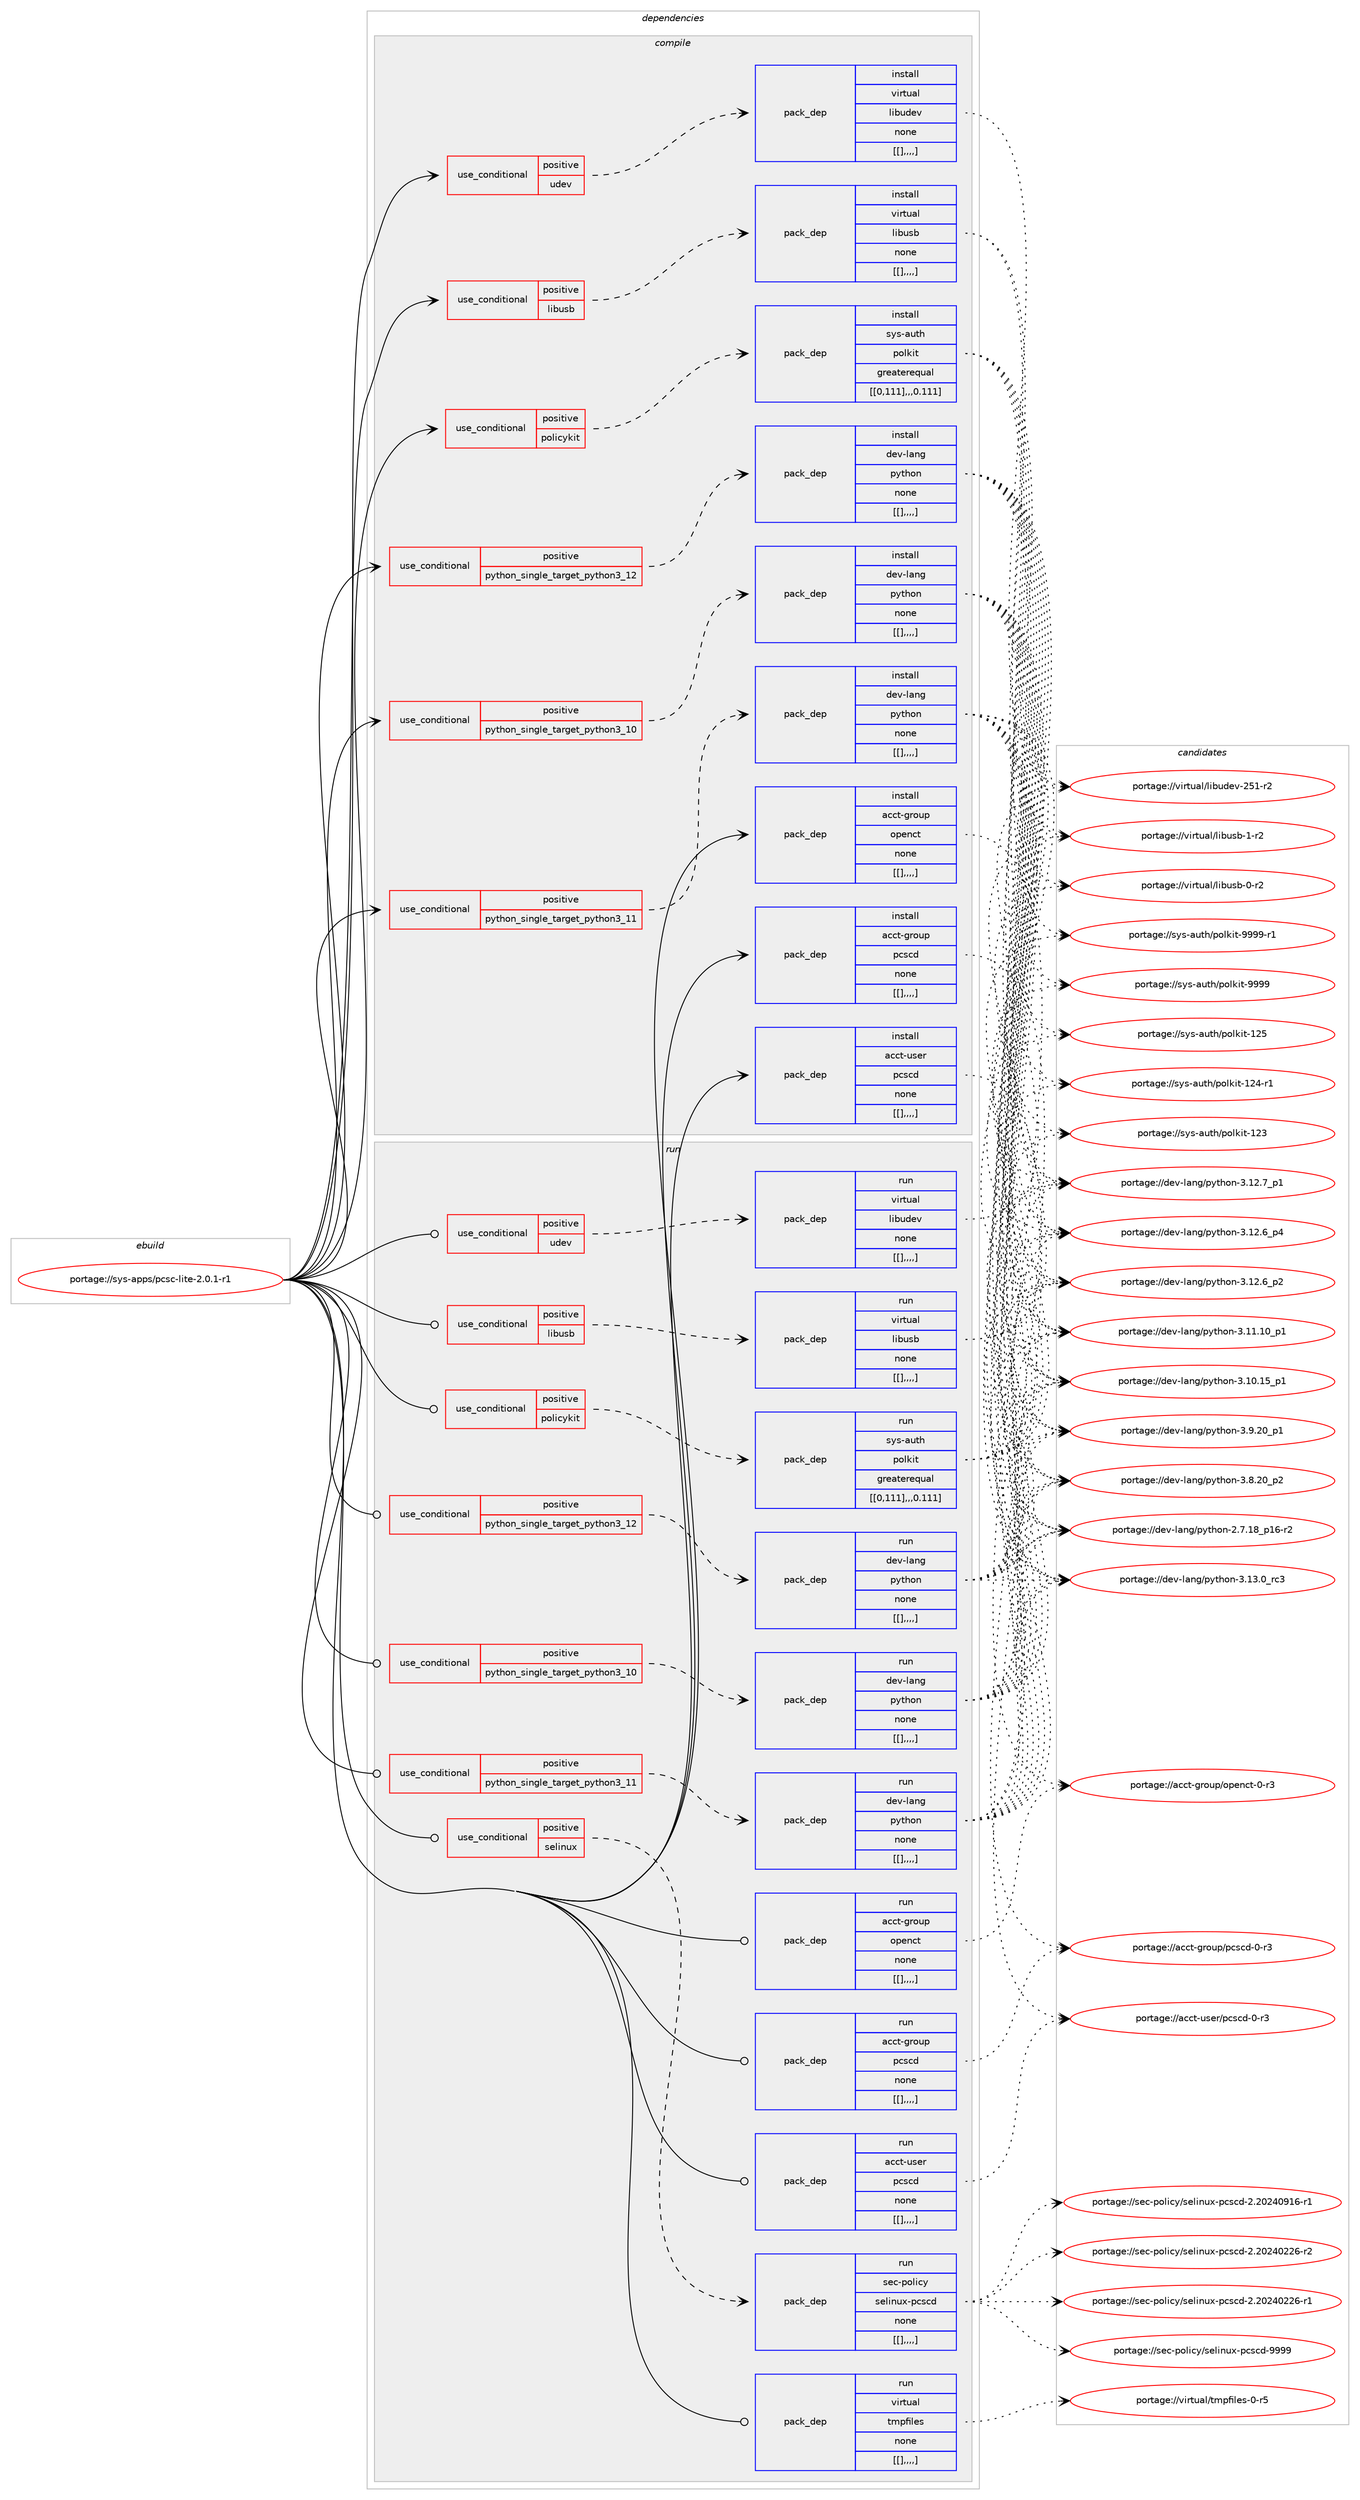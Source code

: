 digraph prolog {

# *************
# Graph options
# *************

newrank=true;
concentrate=true;
compound=true;
graph [rankdir=LR,fontname=Helvetica,fontsize=10,ranksep=1.5];#, ranksep=2.5, nodesep=0.2];
edge  [arrowhead=vee];
node  [fontname=Helvetica,fontsize=10];

# **********
# The ebuild
# **********

subgraph cluster_leftcol {
color=gray;
label=<<i>ebuild</i>>;
id [label="portage://sys-apps/pcsc-lite-2.0.1-r1", color=red, width=4, href="../sys-apps/pcsc-lite-2.0.1-r1.svg"];
}

# ****************
# The dependencies
# ****************

subgraph cluster_midcol {
color=gray;
label=<<i>dependencies</i>>;
subgraph cluster_compile {
fillcolor="#eeeeee";
style=filled;
label=<<i>compile</i>>;
subgraph cond2476 {
dependency7142 [label=<<TABLE BORDER="0" CELLBORDER="1" CELLSPACING="0" CELLPADDING="4"><TR><TD ROWSPAN="3" CELLPADDING="10">use_conditional</TD></TR><TR><TD>positive</TD></TR><TR><TD>libusb</TD></TR></TABLE>>, shape=none, color=red];
subgraph pack4650 {
dependency7143 [label=<<TABLE BORDER="0" CELLBORDER="1" CELLSPACING="0" CELLPADDING="4" WIDTH="220"><TR><TD ROWSPAN="6" CELLPADDING="30">pack_dep</TD></TR><TR><TD WIDTH="110">install</TD></TR><TR><TD>virtual</TD></TR><TR><TD>libusb</TD></TR><TR><TD>none</TD></TR><TR><TD>[[],,,,]</TD></TR></TABLE>>, shape=none, color=blue];
}
dependency7142:e -> dependency7143:w [weight=20,style="dashed",arrowhead="vee"];
}
id:e -> dependency7142:w [weight=20,style="solid",arrowhead="vee"];
subgraph cond2477 {
dependency7144 [label=<<TABLE BORDER="0" CELLBORDER="1" CELLSPACING="0" CELLPADDING="4"><TR><TD ROWSPAN="3" CELLPADDING="10">use_conditional</TD></TR><TR><TD>positive</TD></TR><TR><TD>policykit</TD></TR></TABLE>>, shape=none, color=red];
subgraph pack4651 {
dependency7145 [label=<<TABLE BORDER="0" CELLBORDER="1" CELLSPACING="0" CELLPADDING="4" WIDTH="220"><TR><TD ROWSPAN="6" CELLPADDING="30">pack_dep</TD></TR><TR><TD WIDTH="110">install</TD></TR><TR><TD>sys-auth</TD></TR><TR><TD>polkit</TD></TR><TR><TD>greaterequal</TD></TR><TR><TD>[[0,111],,,0.111]</TD></TR></TABLE>>, shape=none, color=blue];
}
dependency7144:e -> dependency7145:w [weight=20,style="dashed",arrowhead="vee"];
}
id:e -> dependency7144:w [weight=20,style="solid",arrowhead="vee"];
subgraph cond2478 {
dependency7146 [label=<<TABLE BORDER="0" CELLBORDER="1" CELLSPACING="0" CELLPADDING="4"><TR><TD ROWSPAN="3" CELLPADDING="10">use_conditional</TD></TR><TR><TD>positive</TD></TR><TR><TD>python_single_target_python3_10</TD></TR></TABLE>>, shape=none, color=red];
subgraph pack4652 {
dependency7147 [label=<<TABLE BORDER="0" CELLBORDER="1" CELLSPACING="0" CELLPADDING="4" WIDTH="220"><TR><TD ROWSPAN="6" CELLPADDING="30">pack_dep</TD></TR><TR><TD WIDTH="110">install</TD></TR><TR><TD>dev-lang</TD></TR><TR><TD>python</TD></TR><TR><TD>none</TD></TR><TR><TD>[[],,,,]</TD></TR></TABLE>>, shape=none, color=blue];
}
dependency7146:e -> dependency7147:w [weight=20,style="dashed",arrowhead="vee"];
}
id:e -> dependency7146:w [weight=20,style="solid",arrowhead="vee"];
subgraph cond2479 {
dependency7148 [label=<<TABLE BORDER="0" CELLBORDER="1" CELLSPACING="0" CELLPADDING="4"><TR><TD ROWSPAN="3" CELLPADDING="10">use_conditional</TD></TR><TR><TD>positive</TD></TR><TR><TD>python_single_target_python3_11</TD></TR></TABLE>>, shape=none, color=red];
subgraph pack4653 {
dependency7149 [label=<<TABLE BORDER="0" CELLBORDER="1" CELLSPACING="0" CELLPADDING="4" WIDTH="220"><TR><TD ROWSPAN="6" CELLPADDING="30">pack_dep</TD></TR><TR><TD WIDTH="110">install</TD></TR><TR><TD>dev-lang</TD></TR><TR><TD>python</TD></TR><TR><TD>none</TD></TR><TR><TD>[[],,,,]</TD></TR></TABLE>>, shape=none, color=blue];
}
dependency7148:e -> dependency7149:w [weight=20,style="dashed",arrowhead="vee"];
}
id:e -> dependency7148:w [weight=20,style="solid",arrowhead="vee"];
subgraph cond2480 {
dependency7150 [label=<<TABLE BORDER="0" CELLBORDER="1" CELLSPACING="0" CELLPADDING="4"><TR><TD ROWSPAN="3" CELLPADDING="10">use_conditional</TD></TR><TR><TD>positive</TD></TR><TR><TD>python_single_target_python3_12</TD></TR></TABLE>>, shape=none, color=red];
subgraph pack4654 {
dependency7151 [label=<<TABLE BORDER="0" CELLBORDER="1" CELLSPACING="0" CELLPADDING="4" WIDTH="220"><TR><TD ROWSPAN="6" CELLPADDING="30">pack_dep</TD></TR><TR><TD WIDTH="110">install</TD></TR><TR><TD>dev-lang</TD></TR><TR><TD>python</TD></TR><TR><TD>none</TD></TR><TR><TD>[[],,,,]</TD></TR></TABLE>>, shape=none, color=blue];
}
dependency7150:e -> dependency7151:w [weight=20,style="dashed",arrowhead="vee"];
}
id:e -> dependency7150:w [weight=20,style="solid",arrowhead="vee"];
subgraph cond2481 {
dependency7152 [label=<<TABLE BORDER="0" CELLBORDER="1" CELLSPACING="0" CELLPADDING="4"><TR><TD ROWSPAN="3" CELLPADDING="10">use_conditional</TD></TR><TR><TD>positive</TD></TR><TR><TD>udev</TD></TR></TABLE>>, shape=none, color=red];
subgraph pack4655 {
dependency7153 [label=<<TABLE BORDER="0" CELLBORDER="1" CELLSPACING="0" CELLPADDING="4" WIDTH="220"><TR><TD ROWSPAN="6" CELLPADDING="30">pack_dep</TD></TR><TR><TD WIDTH="110">install</TD></TR><TR><TD>virtual</TD></TR><TR><TD>libudev</TD></TR><TR><TD>none</TD></TR><TR><TD>[[],,,,]</TD></TR></TABLE>>, shape=none, color=blue];
}
dependency7152:e -> dependency7153:w [weight=20,style="dashed",arrowhead="vee"];
}
id:e -> dependency7152:w [weight=20,style="solid",arrowhead="vee"];
subgraph pack4656 {
dependency7154 [label=<<TABLE BORDER="0" CELLBORDER="1" CELLSPACING="0" CELLPADDING="4" WIDTH="220"><TR><TD ROWSPAN="6" CELLPADDING="30">pack_dep</TD></TR><TR><TD WIDTH="110">install</TD></TR><TR><TD>acct-group</TD></TR><TR><TD>openct</TD></TR><TR><TD>none</TD></TR><TR><TD>[[],,,,]</TD></TR></TABLE>>, shape=none, color=blue];
}
id:e -> dependency7154:w [weight=20,style="solid",arrowhead="vee"];
subgraph pack4657 {
dependency7155 [label=<<TABLE BORDER="0" CELLBORDER="1" CELLSPACING="0" CELLPADDING="4" WIDTH="220"><TR><TD ROWSPAN="6" CELLPADDING="30">pack_dep</TD></TR><TR><TD WIDTH="110">install</TD></TR><TR><TD>acct-group</TD></TR><TR><TD>pcscd</TD></TR><TR><TD>none</TD></TR><TR><TD>[[],,,,]</TD></TR></TABLE>>, shape=none, color=blue];
}
id:e -> dependency7155:w [weight=20,style="solid",arrowhead="vee"];
subgraph pack4658 {
dependency7156 [label=<<TABLE BORDER="0" CELLBORDER="1" CELLSPACING="0" CELLPADDING="4" WIDTH="220"><TR><TD ROWSPAN="6" CELLPADDING="30">pack_dep</TD></TR><TR><TD WIDTH="110">install</TD></TR><TR><TD>acct-user</TD></TR><TR><TD>pcscd</TD></TR><TR><TD>none</TD></TR><TR><TD>[[],,,,]</TD></TR></TABLE>>, shape=none, color=blue];
}
id:e -> dependency7156:w [weight=20,style="solid",arrowhead="vee"];
}
subgraph cluster_compileandrun {
fillcolor="#eeeeee";
style=filled;
label=<<i>compile and run</i>>;
}
subgraph cluster_run {
fillcolor="#eeeeee";
style=filled;
label=<<i>run</i>>;
subgraph cond2482 {
dependency7157 [label=<<TABLE BORDER="0" CELLBORDER="1" CELLSPACING="0" CELLPADDING="4"><TR><TD ROWSPAN="3" CELLPADDING="10">use_conditional</TD></TR><TR><TD>positive</TD></TR><TR><TD>libusb</TD></TR></TABLE>>, shape=none, color=red];
subgraph pack4659 {
dependency7158 [label=<<TABLE BORDER="0" CELLBORDER="1" CELLSPACING="0" CELLPADDING="4" WIDTH="220"><TR><TD ROWSPAN="6" CELLPADDING="30">pack_dep</TD></TR><TR><TD WIDTH="110">run</TD></TR><TR><TD>virtual</TD></TR><TR><TD>libusb</TD></TR><TR><TD>none</TD></TR><TR><TD>[[],,,,]</TD></TR></TABLE>>, shape=none, color=blue];
}
dependency7157:e -> dependency7158:w [weight=20,style="dashed",arrowhead="vee"];
}
id:e -> dependency7157:w [weight=20,style="solid",arrowhead="odot"];
subgraph cond2483 {
dependency7159 [label=<<TABLE BORDER="0" CELLBORDER="1" CELLSPACING="0" CELLPADDING="4"><TR><TD ROWSPAN="3" CELLPADDING="10">use_conditional</TD></TR><TR><TD>positive</TD></TR><TR><TD>policykit</TD></TR></TABLE>>, shape=none, color=red];
subgraph pack4660 {
dependency7160 [label=<<TABLE BORDER="0" CELLBORDER="1" CELLSPACING="0" CELLPADDING="4" WIDTH="220"><TR><TD ROWSPAN="6" CELLPADDING="30">pack_dep</TD></TR><TR><TD WIDTH="110">run</TD></TR><TR><TD>sys-auth</TD></TR><TR><TD>polkit</TD></TR><TR><TD>greaterequal</TD></TR><TR><TD>[[0,111],,,0.111]</TD></TR></TABLE>>, shape=none, color=blue];
}
dependency7159:e -> dependency7160:w [weight=20,style="dashed",arrowhead="vee"];
}
id:e -> dependency7159:w [weight=20,style="solid",arrowhead="odot"];
subgraph cond2484 {
dependency7161 [label=<<TABLE BORDER="0" CELLBORDER="1" CELLSPACING="0" CELLPADDING="4"><TR><TD ROWSPAN="3" CELLPADDING="10">use_conditional</TD></TR><TR><TD>positive</TD></TR><TR><TD>python_single_target_python3_10</TD></TR></TABLE>>, shape=none, color=red];
subgraph pack4661 {
dependency7162 [label=<<TABLE BORDER="0" CELLBORDER="1" CELLSPACING="0" CELLPADDING="4" WIDTH="220"><TR><TD ROWSPAN="6" CELLPADDING="30">pack_dep</TD></TR><TR><TD WIDTH="110">run</TD></TR><TR><TD>dev-lang</TD></TR><TR><TD>python</TD></TR><TR><TD>none</TD></TR><TR><TD>[[],,,,]</TD></TR></TABLE>>, shape=none, color=blue];
}
dependency7161:e -> dependency7162:w [weight=20,style="dashed",arrowhead="vee"];
}
id:e -> dependency7161:w [weight=20,style="solid",arrowhead="odot"];
subgraph cond2485 {
dependency7163 [label=<<TABLE BORDER="0" CELLBORDER="1" CELLSPACING="0" CELLPADDING="4"><TR><TD ROWSPAN="3" CELLPADDING="10">use_conditional</TD></TR><TR><TD>positive</TD></TR><TR><TD>python_single_target_python3_11</TD></TR></TABLE>>, shape=none, color=red];
subgraph pack4662 {
dependency7164 [label=<<TABLE BORDER="0" CELLBORDER="1" CELLSPACING="0" CELLPADDING="4" WIDTH="220"><TR><TD ROWSPAN="6" CELLPADDING="30">pack_dep</TD></TR><TR><TD WIDTH="110">run</TD></TR><TR><TD>dev-lang</TD></TR><TR><TD>python</TD></TR><TR><TD>none</TD></TR><TR><TD>[[],,,,]</TD></TR></TABLE>>, shape=none, color=blue];
}
dependency7163:e -> dependency7164:w [weight=20,style="dashed",arrowhead="vee"];
}
id:e -> dependency7163:w [weight=20,style="solid",arrowhead="odot"];
subgraph cond2486 {
dependency7165 [label=<<TABLE BORDER="0" CELLBORDER="1" CELLSPACING="0" CELLPADDING="4"><TR><TD ROWSPAN="3" CELLPADDING="10">use_conditional</TD></TR><TR><TD>positive</TD></TR><TR><TD>python_single_target_python3_12</TD></TR></TABLE>>, shape=none, color=red];
subgraph pack4663 {
dependency7166 [label=<<TABLE BORDER="0" CELLBORDER="1" CELLSPACING="0" CELLPADDING="4" WIDTH="220"><TR><TD ROWSPAN="6" CELLPADDING="30">pack_dep</TD></TR><TR><TD WIDTH="110">run</TD></TR><TR><TD>dev-lang</TD></TR><TR><TD>python</TD></TR><TR><TD>none</TD></TR><TR><TD>[[],,,,]</TD></TR></TABLE>>, shape=none, color=blue];
}
dependency7165:e -> dependency7166:w [weight=20,style="dashed",arrowhead="vee"];
}
id:e -> dependency7165:w [weight=20,style="solid",arrowhead="odot"];
subgraph cond2487 {
dependency7167 [label=<<TABLE BORDER="0" CELLBORDER="1" CELLSPACING="0" CELLPADDING="4"><TR><TD ROWSPAN="3" CELLPADDING="10">use_conditional</TD></TR><TR><TD>positive</TD></TR><TR><TD>selinux</TD></TR></TABLE>>, shape=none, color=red];
subgraph pack4664 {
dependency7168 [label=<<TABLE BORDER="0" CELLBORDER="1" CELLSPACING="0" CELLPADDING="4" WIDTH="220"><TR><TD ROWSPAN="6" CELLPADDING="30">pack_dep</TD></TR><TR><TD WIDTH="110">run</TD></TR><TR><TD>sec-policy</TD></TR><TR><TD>selinux-pcscd</TD></TR><TR><TD>none</TD></TR><TR><TD>[[],,,,]</TD></TR></TABLE>>, shape=none, color=blue];
}
dependency7167:e -> dependency7168:w [weight=20,style="dashed",arrowhead="vee"];
}
id:e -> dependency7167:w [weight=20,style="solid",arrowhead="odot"];
subgraph cond2488 {
dependency7169 [label=<<TABLE BORDER="0" CELLBORDER="1" CELLSPACING="0" CELLPADDING="4"><TR><TD ROWSPAN="3" CELLPADDING="10">use_conditional</TD></TR><TR><TD>positive</TD></TR><TR><TD>udev</TD></TR></TABLE>>, shape=none, color=red];
subgraph pack4665 {
dependency7170 [label=<<TABLE BORDER="0" CELLBORDER="1" CELLSPACING="0" CELLPADDING="4" WIDTH="220"><TR><TD ROWSPAN="6" CELLPADDING="30">pack_dep</TD></TR><TR><TD WIDTH="110">run</TD></TR><TR><TD>virtual</TD></TR><TR><TD>libudev</TD></TR><TR><TD>none</TD></TR><TR><TD>[[],,,,]</TD></TR></TABLE>>, shape=none, color=blue];
}
dependency7169:e -> dependency7170:w [weight=20,style="dashed",arrowhead="vee"];
}
id:e -> dependency7169:w [weight=20,style="solid",arrowhead="odot"];
subgraph pack4666 {
dependency7171 [label=<<TABLE BORDER="0" CELLBORDER="1" CELLSPACING="0" CELLPADDING="4" WIDTH="220"><TR><TD ROWSPAN="6" CELLPADDING="30">pack_dep</TD></TR><TR><TD WIDTH="110">run</TD></TR><TR><TD>acct-group</TD></TR><TR><TD>openct</TD></TR><TR><TD>none</TD></TR><TR><TD>[[],,,,]</TD></TR></TABLE>>, shape=none, color=blue];
}
id:e -> dependency7171:w [weight=20,style="solid",arrowhead="odot"];
subgraph pack4667 {
dependency7172 [label=<<TABLE BORDER="0" CELLBORDER="1" CELLSPACING="0" CELLPADDING="4" WIDTH="220"><TR><TD ROWSPAN="6" CELLPADDING="30">pack_dep</TD></TR><TR><TD WIDTH="110">run</TD></TR><TR><TD>acct-group</TD></TR><TR><TD>pcscd</TD></TR><TR><TD>none</TD></TR><TR><TD>[[],,,,]</TD></TR></TABLE>>, shape=none, color=blue];
}
id:e -> dependency7172:w [weight=20,style="solid",arrowhead="odot"];
subgraph pack4668 {
dependency7173 [label=<<TABLE BORDER="0" CELLBORDER="1" CELLSPACING="0" CELLPADDING="4" WIDTH="220"><TR><TD ROWSPAN="6" CELLPADDING="30">pack_dep</TD></TR><TR><TD WIDTH="110">run</TD></TR><TR><TD>acct-user</TD></TR><TR><TD>pcscd</TD></TR><TR><TD>none</TD></TR><TR><TD>[[],,,,]</TD></TR></TABLE>>, shape=none, color=blue];
}
id:e -> dependency7173:w [weight=20,style="solid",arrowhead="odot"];
subgraph pack4669 {
dependency7174 [label=<<TABLE BORDER="0" CELLBORDER="1" CELLSPACING="0" CELLPADDING="4" WIDTH="220"><TR><TD ROWSPAN="6" CELLPADDING="30">pack_dep</TD></TR><TR><TD WIDTH="110">run</TD></TR><TR><TD>virtual</TD></TR><TR><TD>tmpfiles</TD></TR><TR><TD>none</TD></TR><TR><TD>[[],,,,]</TD></TR></TABLE>>, shape=none, color=blue];
}
id:e -> dependency7174:w [weight=20,style="solid",arrowhead="odot"];
}
}

# **************
# The candidates
# **************

subgraph cluster_choices {
rank=same;
color=gray;
label=<<i>candidates</i>>;

subgraph choice4650 {
color=black;
nodesep=1;
choice1181051141161179710847108105981171159845494511450 [label="portage://virtual/libusb-1-r2", color=red, width=4,href="../virtual/libusb-1-r2.svg"];
choice1181051141161179710847108105981171159845484511450 [label="portage://virtual/libusb-0-r2", color=red, width=4,href="../virtual/libusb-0-r2.svg"];
dependency7143:e -> choice1181051141161179710847108105981171159845494511450:w [style=dotted,weight="100"];
dependency7143:e -> choice1181051141161179710847108105981171159845484511450:w [style=dotted,weight="100"];
}
subgraph choice4651 {
color=black;
nodesep=1;
choice11512111545971171161044711211110810710511645575757574511449 [label="portage://sys-auth/polkit-9999-r1", color=red, width=4,href="../sys-auth/polkit-9999-r1.svg"];
choice1151211154597117116104471121111081071051164557575757 [label="portage://sys-auth/polkit-9999", color=red, width=4,href="../sys-auth/polkit-9999.svg"];
choice11512111545971171161044711211110810710511645495053 [label="portage://sys-auth/polkit-125", color=red, width=4,href="../sys-auth/polkit-125.svg"];
choice115121115459711711610447112111108107105116454950524511449 [label="portage://sys-auth/polkit-124-r1", color=red, width=4,href="../sys-auth/polkit-124-r1.svg"];
choice11512111545971171161044711211110810710511645495051 [label="portage://sys-auth/polkit-123", color=red, width=4,href="../sys-auth/polkit-123.svg"];
dependency7145:e -> choice11512111545971171161044711211110810710511645575757574511449:w [style=dotted,weight="100"];
dependency7145:e -> choice1151211154597117116104471121111081071051164557575757:w [style=dotted,weight="100"];
dependency7145:e -> choice11512111545971171161044711211110810710511645495053:w [style=dotted,weight="100"];
dependency7145:e -> choice115121115459711711610447112111108107105116454950524511449:w [style=dotted,weight="100"];
dependency7145:e -> choice11512111545971171161044711211110810710511645495051:w [style=dotted,weight="100"];
}
subgraph choice4652 {
color=black;
nodesep=1;
choice10010111845108971101034711212111610411111045514649514648951149951 [label="portage://dev-lang/python-3.13.0_rc3", color=red, width=4,href="../dev-lang/python-3.13.0_rc3.svg"];
choice100101118451089711010347112121116104111110455146495046559511249 [label="portage://dev-lang/python-3.12.7_p1", color=red, width=4,href="../dev-lang/python-3.12.7_p1.svg"];
choice100101118451089711010347112121116104111110455146495046549511252 [label="portage://dev-lang/python-3.12.6_p4", color=red, width=4,href="../dev-lang/python-3.12.6_p4.svg"];
choice100101118451089711010347112121116104111110455146495046549511250 [label="portage://dev-lang/python-3.12.6_p2", color=red, width=4,href="../dev-lang/python-3.12.6_p2.svg"];
choice10010111845108971101034711212111610411111045514649494649489511249 [label="portage://dev-lang/python-3.11.10_p1", color=red, width=4,href="../dev-lang/python-3.11.10_p1.svg"];
choice10010111845108971101034711212111610411111045514649484649539511249 [label="portage://dev-lang/python-3.10.15_p1", color=red, width=4,href="../dev-lang/python-3.10.15_p1.svg"];
choice100101118451089711010347112121116104111110455146574650489511249 [label="portage://dev-lang/python-3.9.20_p1", color=red, width=4,href="../dev-lang/python-3.9.20_p1.svg"];
choice100101118451089711010347112121116104111110455146564650489511250 [label="portage://dev-lang/python-3.8.20_p2", color=red, width=4,href="../dev-lang/python-3.8.20_p2.svg"];
choice100101118451089711010347112121116104111110455046554649569511249544511450 [label="portage://dev-lang/python-2.7.18_p16-r2", color=red, width=4,href="../dev-lang/python-2.7.18_p16-r2.svg"];
dependency7147:e -> choice10010111845108971101034711212111610411111045514649514648951149951:w [style=dotted,weight="100"];
dependency7147:e -> choice100101118451089711010347112121116104111110455146495046559511249:w [style=dotted,weight="100"];
dependency7147:e -> choice100101118451089711010347112121116104111110455146495046549511252:w [style=dotted,weight="100"];
dependency7147:e -> choice100101118451089711010347112121116104111110455146495046549511250:w [style=dotted,weight="100"];
dependency7147:e -> choice10010111845108971101034711212111610411111045514649494649489511249:w [style=dotted,weight="100"];
dependency7147:e -> choice10010111845108971101034711212111610411111045514649484649539511249:w [style=dotted,weight="100"];
dependency7147:e -> choice100101118451089711010347112121116104111110455146574650489511249:w [style=dotted,weight="100"];
dependency7147:e -> choice100101118451089711010347112121116104111110455146564650489511250:w [style=dotted,weight="100"];
dependency7147:e -> choice100101118451089711010347112121116104111110455046554649569511249544511450:w [style=dotted,weight="100"];
}
subgraph choice4653 {
color=black;
nodesep=1;
choice10010111845108971101034711212111610411111045514649514648951149951 [label="portage://dev-lang/python-3.13.0_rc3", color=red, width=4,href="../dev-lang/python-3.13.0_rc3.svg"];
choice100101118451089711010347112121116104111110455146495046559511249 [label="portage://dev-lang/python-3.12.7_p1", color=red, width=4,href="../dev-lang/python-3.12.7_p1.svg"];
choice100101118451089711010347112121116104111110455146495046549511252 [label="portage://dev-lang/python-3.12.6_p4", color=red, width=4,href="../dev-lang/python-3.12.6_p4.svg"];
choice100101118451089711010347112121116104111110455146495046549511250 [label="portage://dev-lang/python-3.12.6_p2", color=red, width=4,href="../dev-lang/python-3.12.6_p2.svg"];
choice10010111845108971101034711212111610411111045514649494649489511249 [label="portage://dev-lang/python-3.11.10_p1", color=red, width=4,href="../dev-lang/python-3.11.10_p1.svg"];
choice10010111845108971101034711212111610411111045514649484649539511249 [label="portage://dev-lang/python-3.10.15_p1", color=red, width=4,href="../dev-lang/python-3.10.15_p1.svg"];
choice100101118451089711010347112121116104111110455146574650489511249 [label="portage://dev-lang/python-3.9.20_p1", color=red, width=4,href="../dev-lang/python-3.9.20_p1.svg"];
choice100101118451089711010347112121116104111110455146564650489511250 [label="portage://dev-lang/python-3.8.20_p2", color=red, width=4,href="../dev-lang/python-3.8.20_p2.svg"];
choice100101118451089711010347112121116104111110455046554649569511249544511450 [label="portage://dev-lang/python-2.7.18_p16-r2", color=red, width=4,href="../dev-lang/python-2.7.18_p16-r2.svg"];
dependency7149:e -> choice10010111845108971101034711212111610411111045514649514648951149951:w [style=dotted,weight="100"];
dependency7149:e -> choice100101118451089711010347112121116104111110455146495046559511249:w [style=dotted,weight="100"];
dependency7149:e -> choice100101118451089711010347112121116104111110455146495046549511252:w [style=dotted,weight="100"];
dependency7149:e -> choice100101118451089711010347112121116104111110455146495046549511250:w [style=dotted,weight="100"];
dependency7149:e -> choice10010111845108971101034711212111610411111045514649494649489511249:w [style=dotted,weight="100"];
dependency7149:e -> choice10010111845108971101034711212111610411111045514649484649539511249:w [style=dotted,weight="100"];
dependency7149:e -> choice100101118451089711010347112121116104111110455146574650489511249:w [style=dotted,weight="100"];
dependency7149:e -> choice100101118451089711010347112121116104111110455146564650489511250:w [style=dotted,weight="100"];
dependency7149:e -> choice100101118451089711010347112121116104111110455046554649569511249544511450:w [style=dotted,weight="100"];
}
subgraph choice4654 {
color=black;
nodesep=1;
choice10010111845108971101034711212111610411111045514649514648951149951 [label="portage://dev-lang/python-3.13.0_rc3", color=red, width=4,href="../dev-lang/python-3.13.0_rc3.svg"];
choice100101118451089711010347112121116104111110455146495046559511249 [label="portage://dev-lang/python-3.12.7_p1", color=red, width=4,href="../dev-lang/python-3.12.7_p1.svg"];
choice100101118451089711010347112121116104111110455146495046549511252 [label="portage://dev-lang/python-3.12.6_p4", color=red, width=4,href="../dev-lang/python-3.12.6_p4.svg"];
choice100101118451089711010347112121116104111110455146495046549511250 [label="portage://dev-lang/python-3.12.6_p2", color=red, width=4,href="../dev-lang/python-3.12.6_p2.svg"];
choice10010111845108971101034711212111610411111045514649494649489511249 [label="portage://dev-lang/python-3.11.10_p1", color=red, width=4,href="../dev-lang/python-3.11.10_p1.svg"];
choice10010111845108971101034711212111610411111045514649484649539511249 [label="portage://dev-lang/python-3.10.15_p1", color=red, width=4,href="../dev-lang/python-3.10.15_p1.svg"];
choice100101118451089711010347112121116104111110455146574650489511249 [label="portage://dev-lang/python-3.9.20_p1", color=red, width=4,href="../dev-lang/python-3.9.20_p1.svg"];
choice100101118451089711010347112121116104111110455146564650489511250 [label="portage://dev-lang/python-3.8.20_p2", color=red, width=4,href="../dev-lang/python-3.8.20_p2.svg"];
choice100101118451089711010347112121116104111110455046554649569511249544511450 [label="portage://dev-lang/python-2.7.18_p16-r2", color=red, width=4,href="../dev-lang/python-2.7.18_p16-r2.svg"];
dependency7151:e -> choice10010111845108971101034711212111610411111045514649514648951149951:w [style=dotted,weight="100"];
dependency7151:e -> choice100101118451089711010347112121116104111110455146495046559511249:w [style=dotted,weight="100"];
dependency7151:e -> choice100101118451089711010347112121116104111110455146495046549511252:w [style=dotted,weight="100"];
dependency7151:e -> choice100101118451089711010347112121116104111110455146495046549511250:w [style=dotted,weight="100"];
dependency7151:e -> choice10010111845108971101034711212111610411111045514649494649489511249:w [style=dotted,weight="100"];
dependency7151:e -> choice10010111845108971101034711212111610411111045514649484649539511249:w [style=dotted,weight="100"];
dependency7151:e -> choice100101118451089711010347112121116104111110455146574650489511249:w [style=dotted,weight="100"];
dependency7151:e -> choice100101118451089711010347112121116104111110455146564650489511250:w [style=dotted,weight="100"];
dependency7151:e -> choice100101118451089711010347112121116104111110455046554649569511249544511450:w [style=dotted,weight="100"];
}
subgraph choice4655 {
color=black;
nodesep=1;
choice118105114116117971084710810598117100101118455053494511450 [label="portage://virtual/libudev-251-r2", color=red, width=4,href="../virtual/libudev-251-r2.svg"];
dependency7153:e -> choice118105114116117971084710810598117100101118455053494511450:w [style=dotted,weight="100"];
}
subgraph choice4656 {
color=black;
nodesep=1;
choice97999911645103114111117112471111121011109911645484511451 [label="portage://acct-group/openct-0-r3", color=red, width=4,href="../acct-group/openct-0-r3.svg"];
dependency7154:e -> choice97999911645103114111117112471111121011109911645484511451:w [style=dotted,weight="100"];
}
subgraph choice4657 {
color=black;
nodesep=1;
choice9799991164510311411111711247112991159910045484511451 [label="portage://acct-group/pcscd-0-r3", color=red, width=4,href="../acct-group/pcscd-0-r3.svg"];
dependency7155:e -> choice9799991164510311411111711247112991159910045484511451:w [style=dotted,weight="100"];
}
subgraph choice4658 {
color=black;
nodesep=1;
choice9799991164511711510111447112991159910045484511451 [label="portage://acct-user/pcscd-0-r3", color=red, width=4,href="../acct-user/pcscd-0-r3.svg"];
dependency7156:e -> choice9799991164511711510111447112991159910045484511451:w [style=dotted,weight="100"];
}
subgraph choice4659 {
color=black;
nodesep=1;
choice1181051141161179710847108105981171159845494511450 [label="portage://virtual/libusb-1-r2", color=red, width=4,href="../virtual/libusb-1-r2.svg"];
choice1181051141161179710847108105981171159845484511450 [label="portage://virtual/libusb-0-r2", color=red, width=4,href="../virtual/libusb-0-r2.svg"];
dependency7158:e -> choice1181051141161179710847108105981171159845494511450:w [style=dotted,weight="100"];
dependency7158:e -> choice1181051141161179710847108105981171159845484511450:w [style=dotted,weight="100"];
}
subgraph choice4660 {
color=black;
nodesep=1;
choice11512111545971171161044711211110810710511645575757574511449 [label="portage://sys-auth/polkit-9999-r1", color=red, width=4,href="../sys-auth/polkit-9999-r1.svg"];
choice1151211154597117116104471121111081071051164557575757 [label="portage://sys-auth/polkit-9999", color=red, width=4,href="../sys-auth/polkit-9999.svg"];
choice11512111545971171161044711211110810710511645495053 [label="portage://sys-auth/polkit-125", color=red, width=4,href="../sys-auth/polkit-125.svg"];
choice115121115459711711610447112111108107105116454950524511449 [label="portage://sys-auth/polkit-124-r1", color=red, width=4,href="../sys-auth/polkit-124-r1.svg"];
choice11512111545971171161044711211110810710511645495051 [label="portage://sys-auth/polkit-123", color=red, width=4,href="../sys-auth/polkit-123.svg"];
dependency7160:e -> choice11512111545971171161044711211110810710511645575757574511449:w [style=dotted,weight="100"];
dependency7160:e -> choice1151211154597117116104471121111081071051164557575757:w [style=dotted,weight="100"];
dependency7160:e -> choice11512111545971171161044711211110810710511645495053:w [style=dotted,weight="100"];
dependency7160:e -> choice115121115459711711610447112111108107105116454950524511449:w [style=dotted,weight="100"];
dependency7160:e -> choice11512111545971171161044711211110810710511645495051:w [style=dotted,weight="100"];
}
subgraph choice4661 {
color=black;
nodesep=1;
choice10010111845108971101034711212111610411111045514649514648951149951 [label="portage://dev-lang/python-3.13.0_rc3", color=red, width=4,href="../dev-lang/python-3.13.0_rc3.svg"];
choice100101118451089711010347112121116104111110455146495046559511249 [label="portage://dev-lang/python-3.12.7_p1", color=red, width=4,href="../dev-lang/python-3.12.7_p1.svg"];
choice100101118451089711010347112121116104111110455146495046549511252 [label="portage://dev-lang/python-3.12.6_p4", color=red, width=4,href="../dev-lang/python-3.12.6_p4.svg"];
choice100101118451089711010347112121116104111110455146495046549511250 [label="portage://dev-lang/python-3.12.6_p2", color=red, width=4,href="../dev-lang/python-3.12.6_p2.svg"];
choice10010111845108971101034711212111610411111045514649494649489511249 [label="portage://dev-lang/python-3.11.10_p1", color=red, width=4,href="../dev-lang/python-3.11.10_p1.svg"];
choice10010111845108971101034711212111610411111045514649484649539511249 [label="portage://dev-lang/python-3.10.15_p1", color=red, width=4,href="../dev-lang/python-3.10.15_p1.svg"];
choice100101118451089711010347112121116104111110455146574650489511249 [label="portage://dev-lang/python-3.9.20_p1", color=red, width=4,href="../dev-lang/python-3.9.20_p1.svg"];
choice100101118451089711010347112121116104111110455146564650489511250 [label="portage://dev-lang/python-3.8.20_p2", color=red, width=4,href="../dev-lang/python-3.8.20_p2.svg"];
choice100101118451089711010347112121116104111110455046554649569511249544511450 [label="portage://dev-lang/python-2.7.18_p16-r2", color=red, width=4,href="../dev-lang/python-2.7.18_p16-r2.svg"];
dependency7162:e -> choice10010111845108971101034711212111610411111045514649514648951149951:w [style=dotted,weight="100"];
dependency7162:e -> choice100101118451089711010347112121116104111110455146495046559511249:w [style=dotted,weight="100"];
dependency7162:e -> choice100101118451089711010347112121116104111110455146495046549511252:w [style=dotted,weight="100"];
dependency7162:e -> choice100101118451089711010347112121116104111110455146495046549511250:w [style=dotted,weight="100"];
dependency7162:e -> choice10010111845108971101034711212111610411111045514649494649489511249:w [style=dotted,weight="100"];
dependency7162:e -> choice10010111845108971101034711212111610411111045514649484649539511249:w [style=dotted,weight="100"];
dependency7162:e -> choice100101118451089711010347112121116104111110455146574650489511249:w [style=dotted,weight="100"];
dependency7162:e -> choice100101118451089711010347112121116104111110455146564650489511250:w [style=dotted,weight="100"];
dependency7162:e -> choice100101118451089711010347112121116104111110455046554649569511249544511450:w [style=dotted,weight="100"];
}
subgraph choice4662 {
color=black;
nodesep=1;
choice10010111845108971101034711212111610411111045514649514648951149951 [label="portage://dev-lang/python-3.13.0_rc3", color=red, width=4,href="../dev-lang/python-3.13.0_rc3.svg"];
choice100101118451089711010347112121116104111110455146495046559511249 [label="portage://dev-lang/python-3.12.7_p1", color=red, width=4,href="../dev-lang/python-3.12.7_p1.svg"];
choice100101118451089711010347112121116104111110455146495046549511252 [label="portage://dev-lang/python-3.12.6_p4", color=red, width=4,href="../dev-lang/python-3.12.6_p4.svg"];
choice100101118451089711010347112121116104111110455146495046549511250 [label="portage://dev-lang/python-3.12.6_p2", color=red, width=4,href="../dev-lang/python-3.12.6_p2.svg"];
choice10010111845108971101034711212111610411111045514649494649489511249 [label="portage://dev-lang/python-3.11.10_p1", color=red, width=4,href="../dev-lang/python-3.11.10_p1.svg"];
choice10010111845108971101034711212111610411111045514649484649539511249 [label="portage://dev-lang/python-3.10.15_p1", color=red, width=4,href="../dev-lang/python-3.10.15_p1.svg"];
choice100101118451089711010347112121116104111110455146574650489511249 [label="portage://dev-lang/python-3.9.20_p1", color=red, width=4,href="../dev-lang/python-3.9.20_p1.svg"];
choice100101118451089711010347112121116104111110455146564650489511250 [label="portage://dev-lang/python-3.8.20_p2", color=red, width=4,href="../dev-lang/python-3.8.20_p2.svg"];
choice100101118451089711010347112121116104111110455046554649569511249544511450 [label="portage://dev-lang/python-2.7.18_p16-r2", color=red, width=4,href="../dev-lang/python-2.7.18_p16-r2.svg"];
dependency7164:e -> choice10010111845108971101034711212111610411111045514649514648951149951:w [style=dotted,weight="100"];
dependency7164:e -> choice100101118451089711010347112121116104111110455146495046559511249:w [style=dotted,weight="100"];
dependency7164:e -> choice100101118451089711010347112121116104111110455146495046549511252:w [style=dotted,weight="100"];
dependency7164:e -> choice100101118451089711010347112121116104111110455146495046549511250:w [style=dotted,weight="100"];
dependency7164:e -> choice10010111845108971101034711212111610411111045514649494649489511249:w [style=dotted,weight="100"];
dependency7164:e -> choice10010111845108971101034711212111610411111045514649484649539511249:w [style=dotted,weight="100"];
dependency7164:e -> choice100101118451089711010347112121116104111110455146574650489511249:w [style=dotted,weight="100"];
dependency7164:e -> choice100101118451089711010347112121116104111110455146564650489511250:w [style=dotted,weight="100"];
dependency7164:e -> choice100101118451089711010347112121116104111110455046554649569511249544511450:w [style=dotted,weight="100"];
}
subgraph choice4663 {
color=black;
nodesep=1;
choice10010111845108971101034711212111610411111045514649514648951149951 [label="portage://dev-lang/python-3.13.0_rc3", color=red, width=4,href="../dev-lang/python-3.13.0_rc3.svg"];
choice100101118451089711010347112121116104111110455146495046559511249 [label="portage://dev-lang/python-3.12.7_p1", color=red, width=4,href="../dev-lang/python-3.12.7_p1.svg"];
choice100101118451089711010347112121116104111110455146495046549511252 [label="portage://dev-lang/python-3.12.6_p4", color=red, width=4,href="../dev-lang/python-3.12.6_p4.svg"];
choice100101118451089711010347112121116104111110455146495046549511250 [label="portage://dev-lang/python-3.12.6_p2", color=red, width=4,href="../dev-lang/python-3.12.6_p2.svg"];
choice10010111845108971101034711212111610411111045514649494649489511249 [label="portage://dev-lang/python-3.11.10_p1", color=red, width=4,href="../dev-lang/python-3.11.10_p1.svg"];
choice10010111845108971101034711212111610411111045514649484649539511249 [label="portage://dev-lang/python-3.10.15_p1", color=red, width=4,href="../dev-lang/python-3.10.15_p1.svg"];
choice100101118451089711010347112121116104111110455146574650489511249 [label="portage://dev-lang/python-3.9.20_p1", color=red, width=4,href="../dev-lang/python-3.9.20_p1.svg"];
choice100101118451089711010347112121116104111110455146564650489511250 [label="portage://dev-lang/python-3.8.20_p2", color=red, width=4,href="../dev-lang/python-3.8.20_p2.svg"];
choice100101118451089711010347112121116104111110455046554649569511249544511450 [label="portage://dev-lang/python-2.7.18_p16-r2", color=red, width=4,href="../dev-lang/python-2.7.18_p16-r2.svg"];
dependency7166:e -> choice10010111845108971101034711212111610411111045514649514648951149951:w [style=dotted,weight="100"];
dependency7166:e -> choice100101118451089711010347112121116104111110455146495046559511249:w [style=dotted,weight="100"];
dependency7166:e -> choice100101118451089711010347112121116104111110455146495046549511252:w [style=dotted,weight="100"];
dependency7166:e -> choice100101118451089711010347112121116104111110455146495046549511250:w [style=dotted,weight="100"];
dependency7166:e -> choice10010111845108971101034711212111610411111045514649494649489511249:w [style=dotted,weight="100"];
dependency7166:e -> choice10010111845108971101034711212111610411111045514649484649539511249:w [style=dotted,weight="100"];
dependency7166:e -> choice100101118451089711010347112121116104111110455146574650489511249:w [style=dotted,weight="100"];
dependency7166:e -> choice100101118451089711010347112121116104111110455146564650489511250:w [style=dotted,weight="100"];
dependency7166:e -> choice100101118451089711010347112121116104111110455046554649569511249544511450:w [style=dotted,weight="100"];
}
subgraph choice4664 {
color=black;
nodesep=1;
choice115101994511211110810599121471151011081051101171204511299115991004557575757 [label="portage://sec-policy/selinux-pcscd-9999", color=red, width=4,href="../sec-policy/selinux-pcscd-9999.svg"];
choice1151019945112111108105991214711510110810511011712045112991159910045504650485052485749544511449 [label="portage://sec-policy/selinux-pcscd-2.20240916-r1", color=red, width=4,href="../sec-policy/selinux-pcscd-2.20240916-r1.svg"];
choice1151019945112111108105991214711510110810511011712045112991159910045504650485052485050544511450 [label="portage://sec-policy/selinux-pcscd-2.20240226-r2", color=red, width=4,href="../sec-policy/selinux-pcscd-2.20240226-r2.svg"];
choice1151019945112111108105991214711510110810511011712045112991159910045504650485052485050544511449 [label="portage://sec-policy/selinux-pcscd-2.20240226-r1", color=red, width=4,href="../sec-policy/selinux-pcscd-2.20240226-r1.svg"];
dependency7168:e -> choice115101994511211110810599121471151011081051101171204511299115991004557575757:w [style=dotted,weight="100"];
dependency7168:e -> choice1151019945112111108105991214711510110810511011712045112991159910045504650485052485749544511449:w [style=dotted,weight="100"];
dependency7168:e -> choice1151019945112111108105991214711510110810511011712045112991159910045504650485052485050544511450:w [style=dotted,weight="100"];
dependency7168:e -> choice1151019945112111108105991214711510110810511011712045112991159910045504650485052485050544511449:w [style=dotted,weight="100"];
}
subgraph choice4665 {
color=black;
nodesep=1;
choice118105114116117971084710810598117100101118455053494511450 [label="portage://virtual/libudev-251-r2", color=red, width=4,href="../virtual/libudev-251-r2.svg"];
dependency7170:e -> choice118105114116117971084710810598117100101118455053494511450:w [style=dotted,weight="100"];
}
subgraph choice4666 {
color=black;
nodesep=1;
choice97999911645103114111117112471111121011109911645484511451 [label="portage://acct-group/openct-0-r3", color=red, width=4,href="../acct-group/openct-0-r3.svg"];
dependency7171:e -> choice97999911645103114111117112471111121011109911645484511451:w [style=dotted,weight="100"];
}
subgraph choice4667 {
color=black;
nodesep=1;
choice9799991164510311411111711247112991159910045484511451 [label="portage://acct-group/pcscd-0-r3", color=red, width=4,href="../acct-group/pcscd-0-r3.svg"];
dependency7172:e -> choice9799991164510311411111711247112991159910045484511451:w [style=dotted,weight="100"];
}
subgraph choice4668 {
color=black;
nodesep=1;
choice9799991164511711510111447112991159910045484511451 [label="portage://acct-user/pcscd-0-r3", color=red, width=4,href="../acct-user/pcscd-0-r3.svg"];
dependency7173:e -> choice9799991164511711510111447112991159910045484511451:w [style=dotted,weight="100"];
}
subgraph choice4669 {
color=black;
nodesep=1;
choice118105114116117971084711610911210210510810111545484511453 [label="portage://virtual/tmpfiles-0-r5", color=red, width=4,href="../virtual/tmpfiles-0-r5.svg"];
dependency7174:e -> choice118105114116117971084711610911210210510810111545484511453:w [style=dotted,weight="100"];
}
}

}
